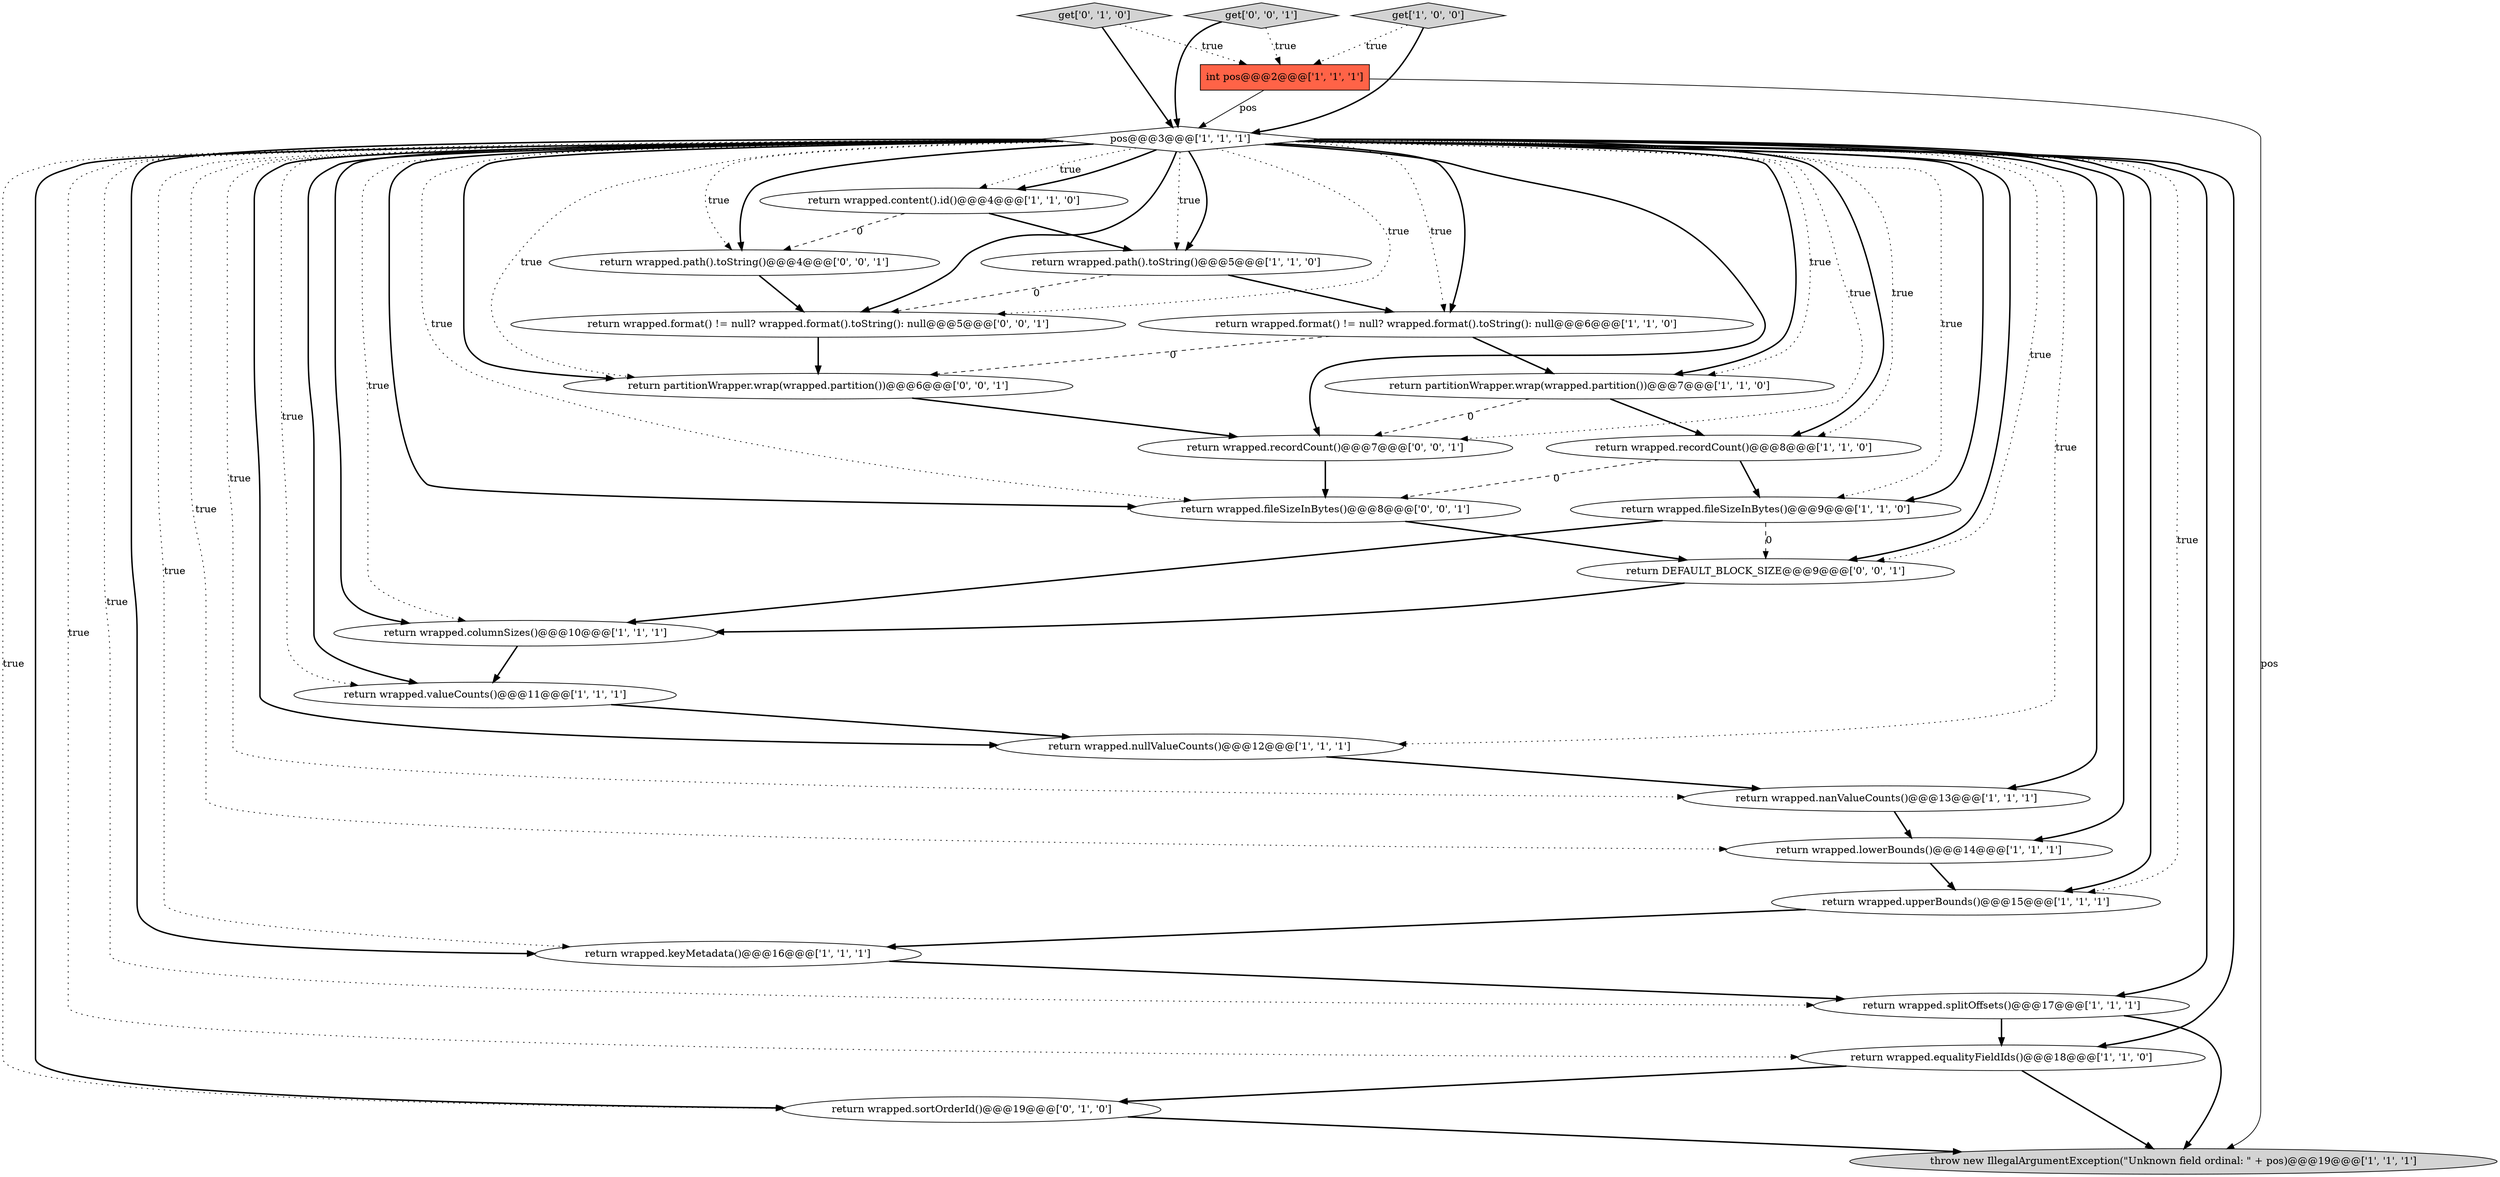 digraph {
9 [style = filled, label = "return wrapped.fileSizeInBytes()@@@9@@@['1', '1', '0']", fillcolor = white, shape = ellipse image = "AAA0AAABBB1BBB"];
18 [style = filled, label = "return wrapped.recordCount()@@@8@@@['1', '1', '0']", fillcolor = white, shape = ellipse image = "AAA0AAABBB1BBB"];
22 [style = filled, label = "return wrapped.recordCount()@@@7@@@['0', '0', '1']", fillcolor = white, shape = ellipse image = "AAA0AAABBB3BBB"];
23 [style = filled, label = "return wrapped.path().toString()@@@4@@@['0', '0', '1']", fillcolor = white, shape = ellipse image = "AAA0AAABBB3BBB"];
13 [style = filled, label = "int pos@@@2@@@['1', '1', '1']", fillcolor = tomato, shape = box image = "AAA0AAABBB1BBB"];
26 [style = filled, label = "return DEFAULT_BLOCK_SIZE@@@9@@@['0', '0', '1']", fillcolor = white, shape = ellipse image = "AAA0AAABBB3BBB"];
20 [style = filled, label = "return wrapped.sortOrderId()@@@19@@@['0', '1', '0']", fillcolor = white, shape = ellipse image = "AAA1AAABBB2BBB"];
4 [style = filled, label = "return wrapped.keyMetadata()@@@16@@@['1', '1', '1']", fillcolor = white, shape = ellipse image = "AAA0AAABBB1BBB"];
27 [style = filled, label = "return wrapped.fileSizeInBytes()@@@8@@@['0', '0', '1']", fillcolor = white, shape = ellipse image = "AAA0AAABBB3BBB"];
11 [style = filled, label = "return wrapped.nanValueCounts()@@@13@@@['1', '1', '1']", fillcolor = white, shape = ellipse image = "AAA0AAABBB1BBB"];
16 [style = filled, label = "return wrapped.content().id()@@@4@@@['1', '1', '0']", fillcolor = white, shape = ellipse image = "AAA0AAABBB1BBB"];
17 [style = filled, label = "return wrapped.path().toString()@@@5@@@['1', '1', '0']", fillcolor = white, shape = ellipse image = "AAA0AAABBB1BBB"];
0 [style = filled, label = "return wrapped.format() != null? wrapped.format().toString(): null@@@6@@@['1', '1', '0']", fillcolor = white, shape = ellipse image = "AAA0AAABBB1BBB"];
10 [style = filled, label = "throw new IllegalArgumentException(\"Unknown field ordinal: \" + pos)@@@19@@@['1', '1', '1']", fillcolor = lightgray, shape = ellipse image = "AAA0AAABBB1BBB"];
2 [style = filled, label = "return wrapped.columnSizes()@@@10@@@['1', '1', '1']", fillcolor = white, shape = ellipse image = "AAA0AAABBB1BBB"];
12 [style = filled, label = "return wrapped.upperBounds()@@@15@@@['1', '1', '1']", fillcolor = white, shape = ellipse image = "AAA0AAABBB1BBB"];
24 [style = filled, label = "return wrapped.format() != null? wrapped.format().toString(): null@@@5@@@['0', '0', '1']", fillcolor = white, shape = ellipse image = "AAA0AAABBB3BBB"];
21 [style = filled, label = "return partitionWrapper.wrap(wrapped.partition())@@@6@@@['0', '0', '1']", fillcolor = white, shape = ellipse image = "AAA0AAABBB3BBB"];
7 [style = filled, label = "return wrapped.valueCounts()@@@11@@@['1', '1', '1']", fillcolor = white, shape = ellipse image = "AAA0AAABBB1BBB"];
8 [style = filled, label = "return wrapped.splitOffsets()@@@17@@@['1', '1', '1']", fillcolor = white, shape = ellipse image = "AAA0AAABBB1BBB"];
15 [style = filled, label = "return partitionWrapper.wrap(wrapped.partition())@@@7@@@['1', '1', '0']", fillcolor = white, shape = ellipse image = "AAA0AAABBB1BBB"];
3 [style = filled, label = "return wrapped.lowerBounds()@@@14@@@['1', '1', '1']", fillcolor = white, shape = ellipse image = "AAA0AAABBB1BBB"];
25 [style = filled, label = "get['0', '0', '1']", fillcolor = lightgray, shape = diamond image = "AAA0AAABBB3BBB"];
6 [style = filled, label = "pos@@@3@@@['1', '1', '1']", fillcolor = white, shape = diamond image = "AAA0AAABBB1BBB"];
1 [style = filled, label = "return wrapped.nullValueCounts()@@@12@@@['1', '1', '1']", fillcolor = white, shape = ellipse image = "AAA0AAABBB1BBB"];
19 [style = filled, label = "get['0', '1', '0']", fillcolor = lightgray, shape = diamond image = "AAA0AAABBB2BBB"];
5 [style = filled, label = "get['1', '0', '0']", fillcolor = lightgray, shape = diamond image = "AAA0AAABBB1BBB"];
14 [style = filled, label = "return wrapped.equalityFieldIds()@@@18@@@['1', '1', '0']", fillcolor = white, shape = ellipse image = "AAA0AAABBB1BBB"];
24->21 [style = bold, label=""];
6->23 [style = dotted, label="true"];
11->3 [style = bold, label=""];
6->16 [style = dotted, label="true"];
8->14 [style = bold, label=""];
6->18 [style = bold, label=""];
15->22 [style = dashed, label="0"];
19->6 [style = bold, label=""];
19->13 [style = dotted, label="true"];
6->4 [style = bold, label=""];
26->2 [style = bold, label=""];
20->10 [style = bold, label=""];
21->22 [style = bold, label=""];
6->7 [style = dotted, label="true"];
6->15 [style = bold, label=""];
15->18 [style = bold, label=""];
2->7 [style = bold, label=""];
6->26 [style = bold, label=""];
23->24 [style = bold, label=""];
16->23 [style = dashed, label="0"];
0->21 [style = dashed, label="0"];
6->11 [style = bold, label=""];
6->0 [style = bold, label=""];
13->6 [style = solid, label="pos"];
12->4 [style = bold, label=""];
22->27 [style = bold, label=""];
9->2 [style = bold, label=""];
6->26 [style = dotted, label="true"];
6->1 [style = dotted, label="true"];
5->13 [style = dotted, label="true"];
6->14 [style = dotted, label="true"];
6->17 [style = bold, label=""];
4->8 [style = bold, label=""];
6->24 [style = bold, label=""];
9->26 [style = dashed, label="0"];
6->20 [style = bold, label=""];
6->22 [style = bold, label=""];
6->8 [style = bold, label=""];
6->17 [style = dotted, label="true"];
6->2 [style = bold, label=""];
1->11 [style = bold, label=""];
6->27 [style = bold, label=""];
6->0 [style = dotted, label="true"];
6->9 [style = bold, label=""];
6->16 [style = bold, label=""];
6->21 [style = bold, label=""];
6->4 [style = dotted, label="true"];
6->8 [style = dotted, label="true"];
18->9 [style = bold, label=""];
6->14 [style = bold, label=""];
6->22 [style = dotted, label="true"];
25->13 [style = dotted, label="true"];
0->15 [style = bold, label=""];
6->24 [style = dotted, label="true"];
3->12 [style = bold, label=""];
6->3 [style = bold, label=""];
27->26 [style = bold, label=""];
6->3 [style = dotted, label="true"];
6->18 [style = dotted, label="true"];
6->12 [style = bold, label=""];
17->24 [style = dashed, label="0"];
6->9 [style = dotted, label="true"];
6->21 [style = dotted, label="true"];
6->27 [style = dotted, label="true"];
16->17 [style = bold, label=""];
18->27 [style = dashed, label="0"];
7->1 [style = bold, label=""];
6->12 [style = dotted, label="true"];
6->2 [style = dotted, label="true"];
6->20 [style = dotted, label="true"];
6->7 [style = bold, label=""];
14->10 [style = bold, label=""];
13->10 [style = solid, label="pos"];
6->23 [style = bold, label=""];
6->1 [style = bold, label=""];
25->6 [style = bold, label=""];
8->10 [style = bold, label=""];
17->0 [style = bold, label=""];
14->20 [style = bold, label=""];
5->6 [style = bold, label=""];
6->15 [style = dotted, label="true"];
6->11 [style = dotted, label="true"];
}
